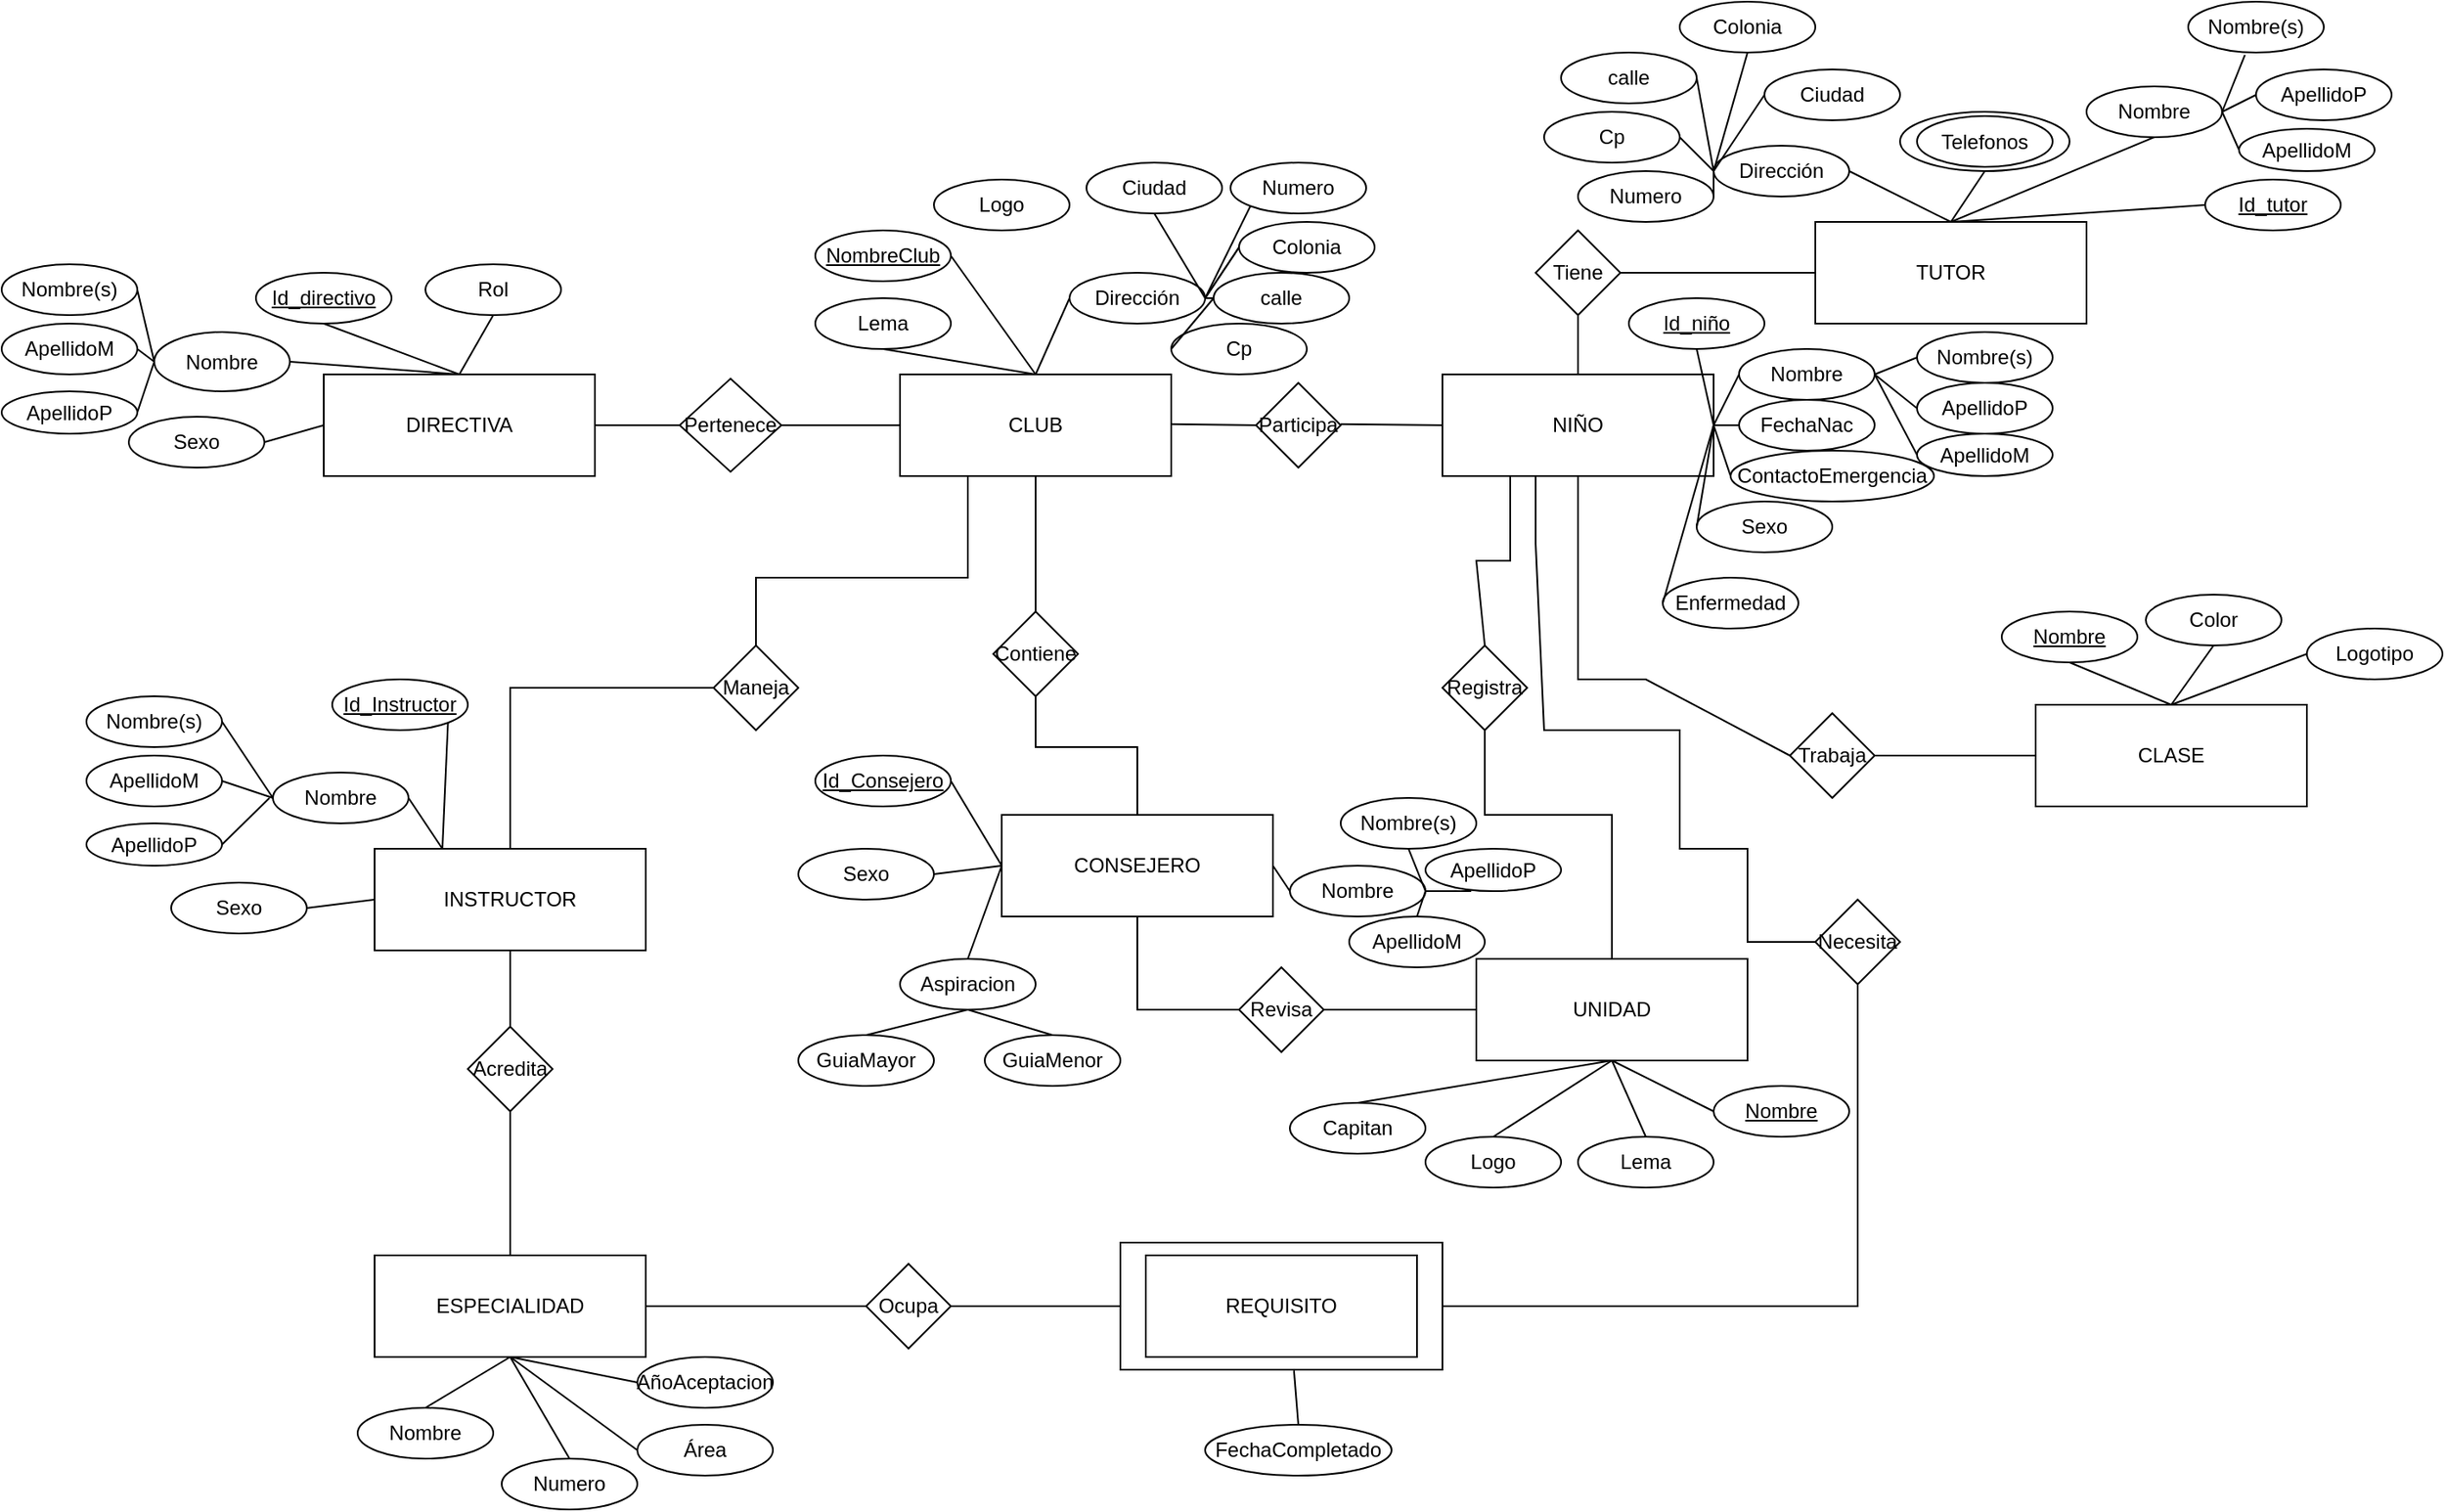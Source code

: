 <mxfile version="26.0.16">
  <diagram name="Página-1" id="KtQ3wsVLyB8v3Q-0Z42K">
    <mxGraphModel dx="2385" dy="1310" grid="1" gridSize="10" guides="1" tooltips="1" connect="1" arrows="1" fold="1" page="1" pageScale="1" pageWidth="850" pageHeight="1100" math="0" shadow="0">
      <root>
        <mxCell id="0" />
        <mxCell id="1" parent="0" />
        <mxCell id="7KmI6lFeTk_mjmzRVVvJ-1" value="" style="rounded=0;whiteSpace=wrap;html=1;" vertex="1" parent="1">
          <mxGeometry x="670" y="752.5" width="190" height="75" as="geometry" />
        </mxCell>
        <mxCell id="7KmI6lFeTk_mjmzRVVvJ-2" value="DIRECTIVA" style="rounded=0;whiteSpace=wrap;html=1;" vertex="1" parent="1">
          <mxGeometry x="200" y="240" width="160" height="60" as="geometry" />
        </mxCell>
        <mxCell id="7KmI6lFeTk_mjmzRVVvJ-3" value="INSTRUCTOR" style="rounded=0;whiteSpace=wrap;html=1;" vertex="1" parent="1">
          <mxGeometry x="230" y="520" width="160" height="60" as="geometry" />
        </mxCell>
        <mxCell id="7KmI6lFeTk_mjmzRVVvJ-4" value="CLUB" style="rounded=0;whiteSpace=wrap;html=1;" vertex="1" parent="1">
          <mxGeometry x="540" y="240" width="160" height="60" as="geometry" />
        </mxCell>
        <mxCell id="7KmI6lFeTk_mjmzRVVvJ-5" value="CONSEJERO" style="rounded=0;whiteSpace=wrap;html=1;" vertex="1" parent="1">
          <mxGeometry x="600" y="500" width="160" height="60" as="geometry" />
        </mxCell>
        <mxCell id="7KmI6lFeTk_mjmzRVVvJ-6" value="CLASE" style="rounded=0;whiteSpace=wrap;html=1;" vertex="1" parent="1">
          <mxGeometry x="1210" y="435" width="160" height="60" as="geometry" />
        </mxCell>
        <mxCell id="7KmI6lFeTk_mjmzRVVvJ-7" value="UNIDAD" style="rounded=0;whiteSpace=wrap;html=1;" vertex="1" parent="1">
          <mxGeometry x="880" y="585" width="160" height="60" as="geometry" />
        </mxCell>
        <mxCell id="7KmI6lFeTk_mjmzRVVvJ-8" value="TUTOR" style="rounded=0;whiteSpace=wrap;html=1;" vertex="1" parent="1">
          <mxGeometry x="1080" y="150" width="160" height="60" as="geometry" />
        </mxCell>
        <mxCell id="7KmI6lFeTk_mjmzRVVvJ-9" value="NIÑO" style="rounded=0;whiteSpace=wrap;html=1;" vertex="1" parent="1">
          <mxGeometry x="860" y="240" width="160" height="60" as="geometry" />
        </mxCell>
        <mxCell id="7KmI6lFeTk_mjmzRVVvJ-10" value="ESPECIALIDAD" style="rounded=0;whiteSpace=wrap;html=1;" vertex="1" parent="1">
          <mxGeometry x="230" y="760" width="160" height="60" as="geometry" />
        </mxCell>
        <mxCell id="7KmI6lFeTk_mjmzRVVvJ-11" value="REQUISITO" style="rounded=0;whiteSpace=wrap;html=1;" vertex="1" parent="1">
          <mxGeometry x="685" y="760" width="160" height="60" as="geometry" />
        </mxCell>
        <mxCell id="7KmI6lFeTk_mjmzRVVvJ-12" value="Trabaja" style="rhombus;whiteSpace=wrap;html=1;" vertex="1" parent="1">
          <mxGeometry x="1065" y="440" width="50" height="50" as="geometry" />
        </mxCell>
        <mxCell id="7KmI6lFeTk_mjmzRVVvJ-13" value="Tiene" style="rhombus;whiteSpace=wrap;html=1;" vertex="1" parent="1">
          <mxGeometry x="915" y="155" width="50" height="50" as="geometry" />
        </mxCell>
        <mxCell id="7KmI6lFeTk_mjmzRVVvJ-14" value="Pertenece" style="rhombus;whiteSpace=wrap;html=1;" vertex="1" parent="1">
          <mxGeometry x="410" y="242.5" width="60" height="55" as="geometry" />
        </mxCell>
        <mxCell id="7KmI6lFeTk_mjmzRVVvJ-15" value="Participa" style="rhombus;whiteSpace=wrap;html=1;" vertex="1" parent="1">
          <mxGeometry x="750" y="245" width="50" height="50" as="geometry" />
        </mxCell>
        <mxCell id="7KmI6lFeTk_mjmzRVVvJ-16" value="Maneja" style="rhombus;whiteSpace=wrap;html=1;" vertex="1" parent="1">
          <mxGeometry x="430" y="400" width="50" height="50" as="geometry" />
        </mxCell>
        <mxCell id="7KmI6lFeTk_mjmzRVVvJ-17" value="Contiene" style="rhombus;whiteSpace=wrap;html=1;" vertex="1" parent="1">
          <mxGeometry x="595" y="380" width="50" height="50" as="geometry" />
        </mxCell>
        <mxCell id="7KmI6lFeTk_mjmzRVVvJ-18" value="Necesita" style="rhombus;whiteSpace=wrap;html=1;" vertex="1" parent="1">
          <mxGeometry x="1080" y="550" width="50" height="50" as="geometry" />
        </mxCell>
        <mxCell id="7KmI6lFeTk_mjmzRVVvJ-19" value="Ocupa" style="rhombus;whiteSpace=wrap;html=1;" vertex="1" parent="1">
          <mxGeometry x="520" y="765" width="50" height="50" as="geometry" />
        </mxCell>
        <mxCell id="7KmI6lFeTk_mjmzRVVvJ-20" value="Acredita" style="rhombus;whiteSpace=wrap;html=1;" vertex="1" parent="1">
          <mxGeometry x="285" y="625" width="50" height="50" as="geometry" />
        </mxCell>
        <mxCell id="7KmI6lFeTk_mjmzRVVvJ-21" value="" style="endArrow=none;html=1;rounded=0;entryX=0;entryY=0.5;entryDx=0;entryDy=0;exitX=1;exitY=0.5;exitDx=0;exitDy=0;" edge="1" parent="1" source="7KmI6lFeTk_mjmzRVVvJ-2" target="7KmI6lFeTk_mjmzRVVvJ-14">
          <mxGeometry width="50" height="50" relative="1" as="geometry">
            <mxPoint x="680" y="440" as="sourcePoint" />
            <mxPoint x="730" y="390" as="targetPoint" />
          </mxGeometry>
        </mxCell>
        <mxCell id="7KmI6lFeTk_mjmzRVVvJ-22" value="" style="endArrow=none;html=1;rounded=0;entryX=0;entryY=0.5;entryDx=0;entryDy=0;exitX=1;exitY=0.5;exitDx=0;exitDy=0;" edge="1" parent="1" source="7KmI6lFeTk_mjmzRVVvJ-14" target="7KmI6lFeTk_mjmzRVVvJ-4">
          <mxGeometry width="50" height="50" relative="1" as="geometry">
            <mxPoint x="460" y="272.5" as="sourcePoint" />
            <mxPoint x="510" y="277.5" as="targetPoint" />
          </mxGeometry>
        </mxCell>
        <mxCell id="7KmI6lFeTk_mjmzRVVvJ-23" value="" style="endArrow=none;html=1;rounded=0;entryX=0;entryY=0.5;entryDx=0;entryDy=0;exitX=1;exitY=0.5;exitDx=0;exitDy=0;" edge="1" parent="1" target="7KmI6lFeTk_mjmzRVVvJ-15">
          <mxGeometry width="50" height="50" relative="1" as="geometry">
            <mxPoint x="700" y="269.41" as="sourcePoint" />
            <mxPoint x="770" y="269.41" as="targetPoint" />
          </mxGeometry>
        </mxCell>
        <mxCell id="7KmI6lFeTk_mjmzRVVvJ-24" value="" style="endArrow=none;html=1;rounded=0;exitX=1;exitY=0.5;exitDx=0;exitDy=0;entryX=0;entryY=0.5;entryDx=0;entryDy=0;" edge="1" parent="1" target="7KmI6lFeTk_mjmzRVVvJ-9">
          <mxGeometry width="50" height="50" relative="1" as="geometry">
            <mxPoint x="800" y="269.41" as="sourcePoint" />
            <mxPoint x="830" y="300" as="targetPoint" />
          </mxGeometry>
        </mxCell>
        <mxCell id="7KmI6lFeTk_mjmzRVVvJ-25" value="" style="endArrow=none;html=1;rounded=0;exitX=0.5;exitY=1;exitDx=0;exitDy=0;entryX=0;entryY=0.5;entryDx=0;entryDy=0;" edge="1" parent="1" source="7KmI6lFeTk_mjmzRVVvJ-9" target="7KmI6lFeTk_mjmzRVVvJ-12">
          <mxGeometry width="50" height="50" relative="1" as="geometry">
            <mxPoint x="1030" y="304.41" as="sourcePoint" />
            <mxPoint x="1020" y="370" as="targetPoint" />
            <Array as="points">
              <mxPoint x="940" y="340" />
              <mxPoint x="940" y="420" />
              <mxPoint x="980" y="420" />
            </Array>
          </mxGeometry>
        </mxCell>
        <mxCell id="7KmI6lFeTk_mjmzRVVvJ-26" value="" style="endArrow=none;html=1;rounded=0;entryX=0;entryY=0.5;entryDx=0;entryDy=0;exitX=1;exitY=0.5;exitDx=0;exitDy=0;" edge="1" parent="1" source="7KmI6lFeTk_mjmzRVVvJ-12" target="7KmI6lFeTk_mjmzRVVvJ-6">
          <mxGeometry width="50" height="50" relative="1" as="geometry">
            <mxPoint x="1110" y="340" as="sourcePoint" />
            <mxPoint x="1180" y="340" as="targetPoint" />
          </mxGeometry>
        </mxCell>
        <mxCell id="7KmI6lFeTk_mjmzRVVvJ-27" value="" style="endArrow=none;html=1;rounded=0;entryX=0;entryY=0.5;entryDx=0;entryDy=0;exitX=1;exitY=0.5;exitDx=0;exitDy=0;" edge="1" parent="1" source="7KmI6lFeTk_mjmzRVVvJ-13" target="7KmI6lFeTk_mjmzRVVvJ-8">
          <mxGeometry width="50" height="50" relative="1" as="geometry">
            <mxPoint x="1090" y="189.41" as="sourcePoint" />
            <mxPoint x="1160" y="189.41" as="targetPoint" />
            <Array as="points" />
          </mxGeometry>
        </mxCell>
        <mxCell id="7KmI6lFeTk_mjmzRVVvJ-28" value="Registra" style="rhombus;whiteSpace=wrap;html=1;" vertex="1" parent="1">
          <mxGeometry x="860" y="400" width="50" height="50" as="geometry" />
        </mxCell>
        <mxCell id="7KmI6lFeTk_mjmzRVVvJ-29" value="" style="endArrow=none;html=1;rounded=0;entryX=0.5;entryY=0;entryDx=0;entryDy=0;exitX=0.5;exitY=1;exitDx=0;exitDy=0;" edge="1" parent="1" source="7KmI6lFeTk_mjmzRVVvJ-28" target="7KmI6lFeTk_mjmzRVVvJ-7">
          <mxGeometry width="50" height="50" relative="1" as="geometry">
            <mxPoint x="950" y="510" as="sourcePoint" />
            <mxPoint x="1020" y="510" as="targetPoint" />
            <Array as="points">
              <mxPoint x="885" y="500" />
              <mxPoint x="960" y="500" />
            </Array>
          </mxGeometry>
        </mxCell>
        <mxCell id="7KmI6lFeTk_mjmzRVVvJ-30" value="Revisa" style="rhombus;whiteSpace=wrap;html=1;" vertex="1" parent="1">
          <mxGeometry x="740" y="590" width="50" height="50" as="geometry" />
        </mxCell>
        <mxCell id="7KmI6lFeTk_mjmzRVVvJ-31" value="" style="endArrow=none;html=1;rounded=0;entryX=0;entryY=0.5;entryDx=0;entryDy=0;exitX=1;exitY=0.5;exitDx=0;exitDy=0;" edge="1" parent="1" source="7KmI6lFeTk_mjmzRVVvJ-30" target="7KmI6lFeTk_mjmzRVVvJ-7">
          <mxGeometry width="50" height="50" relative="1" as="geometry">
            <mxPoint x="790" y="640" as="sourcePoint" />
            <mxPoint x="860" y="640" as="targetPoint" />
          </mxGeometry>
        </mxCell>
        <mxCell id="7KmI6lFeTk_mjmzRVVvJ-32" value="" style="endArrow=none;html=1;rounded=0;entryX=0;entryY=0.5;entryDx=0;entryDy=0;exitX=0.5;exitY=1;exitDx=0;exitDy=0;" edge="1" parent="1" source="7KmI6lFeTk_mjmzRVVvJ-5" target="7KmI6lFeTk_mjmzRVVvJ-30">
          <mxGeometry width="50" height="50" relative="1" as="geometry">
            <mxPoint x="630" y="625" as="sourcePoint" />
            <mxPoint x="700" y="625" as="targetPoint" />
            <Array as="points">
              <mxPoint x="680" y="615" />
              <mxPoint x="710" y="615" />
            </Array>
          </mxGeometry>
        </mxCell>
        <mxCell id="7KmI6lFeTk_mjmzRVVvJ-33" value="" style="endArrow=none;html=1;rounded=0;entryX=0.5;entryY=0;entryDx=0;entryDy=0;exitX=0.5;exitY=1;exitDx=0;exitDy=0;" edge="1" parent="1" source="7KmI6lFeTk_mjmzRVVvJ-4" target="7KmI6lFeTk_mjmzRVVvJ-17">
          <mxGeometry width="50" height="50" relative="1" as="geometry">
            <mxPoint x="580" y="340" as="sourcePoint" />
            <mxPoint x="650" y="340" as="targetPoint" />
          </mxGeometry>
        </mxCell>
        <mxCell id="7KmI6lFeTk_mjmzRVVvJ-34" value="" style="endArrow=none;html=1;rounded=0;entryX=0.5;entryY=0;entryDx=0;entryDy=0;exitX=0.5;exitY=1;exitDx=0;exitDy=0;" edge="1" parent="1" source="7KmI6lFeTk_mjmzRVVvJ-17" target="7KmI6lFeTk_mjmzRVVvJ-5">
          <mxGeometry width="50" height="50" relative="1" as="geometry">
            <mxPoint x="645" y="454.41" as="sourcePoint" />
            <mxPoint x="715" y="454.41" as="targetPoint" />
            <Array as="points">
              <mxPoint x="620" y="460" />
              <mxPoint x="680" y="460" />
            </Array>
          </mxGeometry>
        </mxCell>
        <mxCell id="7KmI6lFeTk_mjmzRVVvJ-35" value="" style="endArrow=none;html=1;rounded=0;exitX=0.5;exitY=0;exitDx=0;exitDy=0;entryX=0;entryY=0.5;entryDx=0;entryDy=0;" edge="1" parent="1" source="7KmI6lFeTk_mjmzRVVvJ-3" target="7KmI6lFeTk_mjmzRVVvJ-16">
          <mxGeometry width="50" height="50" relative="1" as="geometry">
            <mxPoint x="420" y="510" as="sourcePoint" />
            <mxPoint x="450" y="400" as="targetPoint" />
            <Array as="points">
              <mxPoint x="310" y="425" />
            </Array>
          </mxGeometry>
        </mxCell>
        <mxCell id="7KmI6lFeTk_mjmzRVVvJ-36" value="" style="endArrow=none;html=1;rounded=0;entryX=0.5;entryY=1;entryDx=0;entryDy=0;exitX=0.5;exitY=0;exitDx=0;exitDy=0;" edge="1" parent="1" source="7KmI6lFeTk_mjmzRVVvJ-20" target="7KmI6lFeTk_mjmzRVVvJ-3">
          <mxGeometry width="50" height="50" relative="1" as="geometry">
            <mxPoint x="310" y="620" as="sourcePoint" />
            <mxPoint x="350" y="570" as="targetPoint" />
          </mxGeometry>
        </mxCell>
        <mxCell id="7KmI6lFeTk_mjmzRVVvJ-37" value="" style="endArrow=none;html=1;rounded=0;entryX=0.5;entryY=0;entryDx=0;entryDy=0;exitX=0.5;exitY=1;exitDx=0;exitDy=0;" edge="1" parent="1" source="7KmI6lFeTk_mjmzRVVvJ-20" target="7KmI6lFeTk_mjmzRVVvJ-10">
          <mxGeometry width="50" height="50" relative="1" as="geometry">
            <mxPoint x="300" y="700" as="sourcePoint" />
            <mxPoint x="370" y="700" as="targetPoint" />
          </mxGeometry>
        </mxCell>
        <mxCell id="7KmI6lFeTk_mjmzRVVvJ-38" value="" style="endArrow=none;html=1;rounded=0;entryX=0;entryY=0.5;entryDx=0;entryDy=0;exitX=1;exitY=0.5;exitDx=0;exitDy=0;" edge="1" parent="1" source="7KmI6lFeTk_mjmzRVVvJ-10" target="7KmI6lFeTk_mjmzRVVvJ-19">
          <mxGeometry width="50" height="50" relative="1" as="geometry">
            <mxPoint x="435" y="740" as="sourcePoint" />
            <mxPoint x="505" y="740" as="targetPoint" />
          </mxGeometry>
        </mxCell>
        <mxCell id="7KmI6lFeTk_mjmzRVVvJ-39" value="" style="endArrow=none;html=1;rounded=0;entryX=0;entryY=0.5;entryDx=0;entryDy=0;" edge="1" parent="1" target="7KmI6lFeTk_mjmzRVVvJ-1">
          <mxGeometry width="50" height="50" relative="1" as="geometry">
            <mxPoint x="570" y="790" as="sourcePoint" />
            <mxPoint x="660" y="790" as="targetPoint" />
          </mxGeometry>
        </mxCell>
        <mxCell id="7KmI6lFeTk_mjmzRVVvJ-40" value="&lt;u&gt;Id_directivo&lt;/u&gt;" style="ellipse;whiteSpace=wrap;html=1;" vertex="1" parent="1">
          <mxGeometry x="160" y="180" width="80" height="30" as="geometry" />
        </mxCell>
        <mxCell id="7KmI6lFeTk_mjmzRVVvJ-41" value="Rol" style="ellipse;whiteSpace=wrap;html=1;" vertex="1" parent="1">
          <mxGeometry x="260" y="175" width="80" height="30" as="geometry" />
        </mxCell>
        <mxCell id="7KmI6lFeTk_mjmzRVVvJ-42" value="Nombre" style="ellipse;whiteSpace=wrap;html=1;" vertex="1" parent="1">
          <mxGeometry x="100" y="215" width="80" height="35" as="geometry" />
        </mxCell>
        <mxCell id="7KmI6lFeTk_mjmzRVVvJ-43" value="&lt;u&gt;NombreClub&lt;/u&gt;" style="ellipse;whiteSpace=wrap;html=1;" vertex="1" parent="1">
          <mxGeometry x="490" y="155" width="80" height="30" as="geometry" />
        </mxCell>
        <mxCell id="7KmI6lFeTk_mjmzRVVvJ-44" value="Ciudad" style="ellipse;whiteSpace=wrap;html=1;" vertex="1" parent="1">
          <mxGeometry x="650" y="115" width="80" height="30" as="geometry" />
        </mxCell>
        <mxCell id="7KmI6lFeTk_mjmzRVVvJ-45" value="Lema" style="ellipse;whiteSpace=wrap;html=1;" vertex="1" parent="1">
          <mxGeometry x="490" y="195" width="80" height="30" as="geometry" />
        </mxCell>
        <mxCell id="7KmI6lFeTk_mjmzRVVvJ-46" value="Logo" style="ellipse;whiteSpace=wrap;html=1;" vertex="1" parent="1">
          <mxGeometry x="560" y="125" width="80" height="30" as="geometry" />
        </mxCell>
        <mxCell id="7KmI6lFeTk_mjmzRVVvJ-47" value="Dirección" style="ellipse;whiteSpace=wrap;html=1;" vertex="1" parent="1">
          <mxGeometry x="640" y="180" width="80" height="30" as="geometry" />
        </mxCell>
        <mxCell id="7KmI6lFeTk_mjmzRVVvJ-48" value="ApellidoP" style="ellipse;whiteSpace=wrap;html=1;" vertex="1" parent="1">
          <mxGeometry x="10" y="250" width="80" height="25" as="geometry" />
        </mxCell>
        <mxCell id="7KmI6lFeTk_mjmzRVVvJ-49" value="ApellidoM" style="ellipse;whiteSpace=wrap;html=1;" vertex="1" parent="1">
          <mxGeometry x="10" y="210" width="80" height="30" as="geometry" />
        </mxCell>
        <mxCell id="7KmI6lFeTk_mjmzRVVvJ-50" value="Nombre(s)" style="ellipse;whiteSpace=wrap;html=1;" vertex="1" parent="1">
          <mxGeometry x="10" y="175" width="80" height="30" as="geometry" />
        </mxCell>
        <mxCell id="7KmI6lFeTk_mjmzRVVvJ-51" value="Colonia" style="ellipse;whiteSpace=wrap;html=1;" vertex="1" parent="1">
          <mxGeometry x="740" y="150" width="80" height="30" as="geometry" />
        </mxCell>
        <mxCell id="7KmI6lFeTk_mjmzRVVvJ-52" value="calle" style="ellipse;whiteSpace=wrap;html=1;" vertex="1" parent="1">
          <mxGeometry x="725" y="180" width="80" height="30" as="geometry" />
        </mxCell>
        <mxCell id="7KmI6lFeTk_mjmzRVVvJ-53" value="Cp" style="ellipse;whiteSpace=wrap;html=1;" vertex="1" parent="1">
          <mxGeometry x="700" y="210" width="80" height="30" as="geometry" />
        </mxCell>
        <mxCell id="7KmI6lFeTk_mjmzRVVvJ-54" value="Numero" style="ellipse;whiteSpace=wrap;html=1;" vertex="1" parent="1">
          <mxGeometry x="735" y="115" width="80" height="30" as="geometry" />
        </mxCell>
        <mxCell id="7KmI6lFeTk_mjmzRVVvJ-55" value="" style="endArrow=none;html=1;rounded=0;entryX=0.5;entryY=1;entryDx=0;entryDy=0;exitX=0.5;exitY=0;exitDx=0;exitDy=0;" edge="1" parent="1" source="7KmI6lFeTk_mjmzRVVvJ-9" target="7KmI6lFeTk_mjmzRVVvJ-13">
          <mxGeometry width="50" height="50" relative="1" as="geometry">
            <mxPoint x="975" y="190" as="sourcePoint" />
            <mxPoint x="1220" y="190" as="targetPoint" />
            <Array as="points" />
          </mxGeometry>
        </mxCell>
        <mxCell id="7KmI6lFeTk_mjmzRVVvJ-56" value="Ciudad" style="ellipse;whiteSpace=wrap;html=1;" vertex="1" parent="1">
          <mxGeometry x="1050" y="60" width="80" height="30" as="geometry" />
        </mxCell>
        <mxCell id="7KmI6lFeTk_mjmzRVVvJ-57" value="Dirección" style="ellipse;whiteSpace=wrap;html=1;" vertex="1" parent="1">
          <mxGeometry x="1020" y="105" width="80" height="30" as="geometry" />
        </mxCell>
        <mxCell id="7KmI6lFeTk_mjmzRVVvJ-58" value="Colonia" style="ellipse;whiteSpace=wrap;html=1;" vertex="1" parent="1">
          <mxGeometry x="1000" y="20" width="80" height="30" as="geometry" />
        </mxCell>
        <mxCell id="7KmI6lFeTk_mjmzRVVvJ-59" value="calle" style="ellipse;whiteSpace=wrap;html=1;" vertex="1" parent="1">
          <mxGeometry x="930" y="50" width="80" height="30" as="geometry" />
        </mxCell>
        <mxCell id="7KmI6lFeTk_mjmzRVVvJ-60" value="Cp" style="ellipse;whiteSpace=wrap;html=1;" vertex="1" parent="1">
          <mxGeometry x="920" y="85" width="80" height="30" as="geometry" />
        </mxCell>
        <mxCell id="7KmI6lFeTk_mjmzRVVvJ-61" value="Numero" style="ellipse;whiteSpace=wrap;html=1;" vertex="1" parent="1">
          <mxGeometry x="940" y="120" width="80" height="30" as="geometry" />
        </mxCell>
        <mxCell id="7KmI6lFeTk_mjmzRVVvJ-62" value="" style="ellipse;whiteSpace=wrap;html=1;" vertex="1" parent="1">
          <mxGeometry x="1130" y="85" width="100" height="35" as="geometry" />
        </mxCell>
        <mxCell id="7KmI6lFeTk_mjmzRVVvJ-63" value="Telefonos" style="ellipse;whiteSpace=wrap;html=1;" vertex="1" parent="1">
          <mxGeometry x="1140" y="87.5" width="80" height="30" as="geometry" />
        </mxCell>
        <mxCell id="7KmI6lFeTk_mjmzRVVvJ-64" value="Nombre" style="ellipse;whiteSpace=wrap;html=1;" vertex="1" parent="1">
          <mxGeometry x="1240" y="70" width="80" height="30" as="geometry" />
        </mxCell>
        <mxCell id="7KmI6lFeTk_mjmzRVVvJ-65" value="ApellidoM" style="ellipse;whiteSpace=wrap;html=1;" vertex="1" parent="1">
          <mxGeometry x="1330" y="95" width="80" height="25" as="geometry" />
        </mxCell>
        <mxCell id="7KmI6lFeTk_mjmzRVVvJ-66" value="ApellidoP" style="ellipse;whiteSpace=wrap;html=1;" vertex="1" parent="1">
          <mxGeometry x="1340" y="60" width="80" height="30" as="geometry" />
        </mxCell>
        <mxCell id="7KmI6lFeTk_mjmzRVVvJ-67" value="Nombre(s)" style="ellipse;whiteSpace=wrap;html=1;" vertex="1" parent="1">
          <mxGeometry x="1300" y="20" width="80" height="30" as="geometry" />
        </mxCell>
        <mxCell id="7KmI6lFeTk_mjmzRVVvJ-68" value="&lt;u&gt;Id_tutor&lt;/u&gt;" style="ellipse;whiteSpace=wrap;html=1;" vertex="1" parent="1">
          <mxGeometry x="1310" y="125" width="80" height="30" as="geometry" />
        </mxCell>
        <mxCell id="7KmI6lFeTk_mjmzRVVvJ-69" value="" style="endArrow=none;html=1;rounded=0;exitX=0.5;exitY=1;exitDx=0;exitDy=0;entryX=0;entryY=0.5;entryDx=0;entryDy=0;" edge="1" parent="1" target="7KmI6lFeTk_mjmzRVVvJ-18">
          <mxGeometry width="50" height="50" relative="1" as="geometry">
            <mxPoint x="915" y="300" as="sourcePoint" />
            <mxPoint x="1040" y="465" as="targetPoint" />
            <Array as="points">
              <mxPoint x="915" y="340" />
              <mxPoint x="920" y="450" />
              <mxPoint x="1000" y="450" />
              <mxPoint x="1000" y="520" />
              <mxPoint x="1040" y="520" />
              <mxPoint x="1040" y="575" />
            </Array>
          </mxGeometry>
        </mxCell>
        <mxCell id="7KmI6lFeTk_mjmzRVVvJ-70" value="" style="endArrow=none;html=1;rounded=0;exitX=1;exitY=0.5;exitDx=0;exitDy=0;entryX=0.5;entryY=1;entryDx=0;entryDy=0;" edge="1" parent="1" source="7KmI6lFeTk_mjmzRVVvJ-1" target="7KmI6lFeTk_mjmzRVVvJ-18">
          <mxGeometry width="50" height="50" relative="1" as="geometry">
            <mxPoint x="940" y="730" as="sourcePoint" />
            <mxPoint x="1065" y="895" as="targetPoint" />
            <Array as="points">
              <mxPoint x="1105" y="790" />
              <mxPoint x="1105" y="710" />
            </Array>
          </mxGeometry>
        </mxCell>
        <mxCell id="7KmI6lFeTk_mjmzRVVvJ-71" value="Nombre" style="ellipse;whiteSpace=wrap;html=1;" vertex="1" parent="1">
          <mxGeometry x="1035" y="225" width="80" height="30" as="geometry" />
        </mxCell>
        <mxCell id="7KmI6lFeTk_mjmzRVVvJ-72" value="ApellidoM" style="ellipse;whiteSpace=wrap;html=1;" vertex="1" parent="1">
          <mxGeometry x="1140" y="275" width="80" height="25" as="geometry" />
        </mxCell>
        <mxCell id="7KmI6lFeTk_mjmzRVVvJ-73" value="ApellidoP" style="ellipse;whiteSpace=wrap;html=1;" vertex="1" parent="1">
          <mxGeometry x="1140" y="245" width="80" height="30" as="geometry" />
        </mxCell>
        <mxCell id="7KmI6lFeTk_mjmzRVVvJ-74" value="Nombre(s)" style="ellipse;whiteSpace=wrap;html=1;" vertex="1" parent="1">
          <mxGeometry x="1140" y="215" width="80" height="30" as="geometry" />
        </mxCell>
        <mxCell id="7KmI6lFeTk_mjmzRVVvJ-75" value="Enfermedad" style="ellipse;whiteSpace=wrap;html=1;" vertex="1" parent="1">
          <mxGeometry x="990" y="360" width="80" height="30" as="geometry" />
        </mxCell>
        <mxCell id="7KmI6lFeTk_mjmzRVVvJ-76" value="&lt;u&gt;Id_niño&lt;/u&gt;" style="ellipse;whiteSpace=wrap;html=1;" vertex="1" parent="1">
          <mxGeometry x="970" y="195" width="80" height="30" as="geometry" />
        </mxCell>
        <mxCell id="7KmI6lFeTk_mjmzRVVvJ-77" value="FechaNac" style="ellipse;whiteSpace=wrap;html=1;" vertex="1" parent="1">
          <mxGeometry x="1035" y="255" width="80" height="30" as="geometry" />
        </mxCell>
        <mxCell id="7KmI6lFeTk_mjmzRVVvJ-78" value="ContactoEmergencia" style="ellipse;whiteSpace=wrap;html=1;" vertex="1" parent="1">
          <mxGeometry x="1030" y="285" width="120" height="30" as="geometry" />
        </mxCell>
        <mxCell id="7KmI6lFeTk_mjmzRVVvJ-79" value="Sexo" style="ellipse;whiteSpace=wrap;html=1;" vertex="1" parent="1">
          <mxGeometry x="1010" y="315" width="80" height="30" as="geometry" />
        </mxCell>
        <mxCell id="7KmI6lFeTk_mjmzRVVvJ-80" value="" style="endArrow=none;html=1;rounded=0;entryX=0.5;entryY=0;entryDx=0;entryDy=0;exitX=0.25;exitY=1;exitDx=0;exitDy=0;" edge="1" parent="1" source="7KmI6lFeTk_mjmzRVVvJ-9" target="7KmI6lFeTk_mjmzRVVvJ-28">
          <mxGeometry width="50" height="50" relative="1" as="geometry">
            <mxPoint x="895" y="470" as="sourcePoint" />
            <mxPoint x="970" y="595" as="targetPoint" />
            <Array as="points">
              <mxPoint x="900" y="350" />
              <mxPoint x="880" y="350" />
            </Array>
          </mxGeometry>
        </mxCell>
        <mxCell id="7KmI6lFeTk_mjmzRVVvJ-81" value="&lt;u&gt;Nombre&lt;/u&gt;" style="ellipse;whiteSpace=wrap;html=1;" vertex="1" parent="1">
          <mxGeometry x="1190" y="380" width="80" height="30" as="geometry" />
        </mxCell>
        <mxCell id="7KmI6lFeTk_mjmzRVVvJ-82" value="Color" style="ellipse;whiteSpace=wrap;html=1;" vertex="1" parent="1">
          <mxGeometry x="1275" y="370" width="80" height="30" as="geometry" />
        </mxCell>
        <mxCell id="7KmI6lFeTk_mjmzRVVvJ-83" value="Logotipo" style="ellipse;whiteSpace=wrap;html=1;" vertex="1" parent="1">
          <mxGeometry x="1370" y="390" width="80" height="30" as="geometry" />
        </mxCell>
        <mxCell id="7KmI6lFeTk_mjmzRVVvJ-84" value="&lt;u&gt;Nombre&lt;/u&gt;" style="ellipse;whiteSpace=wrap;html=1;" vertex="1" parent="1">
          <mxGeometry x="1020" y="660" width="80" height="30" as="geometry" />
        </mxCell>
        <mxCell id="7KmI6lFeTk_mjmzRVVvJ-85" value="Lema" style="ellipse;whiteSpace=wrap;html=1;" vertex="1" parent="1">
          <mxGeometry x="940" y="690" width="80" height="30" as="geometry" />
        </mxCell>
        <mxCell id="7KmI6lFeTk_mjmzRVVvJ-86" value="Logo" style="ellipse;whiteSpace=wrap;html=1;" vertex="1" parent="1">
          <mxGeometry x="850" y="690" width="80" height="30" as="geometry" />
        </mxCell>
        <mxCell id="7KmI6lFeTk_mjmzRVVvJ-87" value="FechaCompletado" style="ellipse;whiteSpace=wrap;html=1;" vertex="1" parent="1">
          <mxGeometry x="720" y="860" width="110" height="30" as="geometry" />
        </mxCell>
        <mxCell id="7KmI6lFeTk_mjmzRVVvJ-88" value="Sexo" style="ellipse;whiteSpace=wrap;html=1;" vertex="1" parent="1">
          <mxGeometry x="480" y="520" width="80" height="30" as="geometry" />
        </mxCell>
        <mxCell id="7KmI6lFeTk_mjmzRVVvJ-89" value="Aspiracion" style="ellipse;whiteSpace=wrap;html=1;" vertex="1" parent="1">
          <mxGeometry x="540" y="585" width="80" height="30" as="geometry" />
        </mxCell>
        <mxCell id="7KmI6lFeTk_mjmzRVVvJ-90" value="GuiaMayor" style="ellipse;whiteSpace=wrap;html=1;" vertex="1" parent="1">
          <mxGeometry x="480" y="630" width="80" height="30" as="geometry" />
        </mxCell>
        <mxCell id="7KmI6lFeTk_mjmzRVVvJ-91" value="GuiaMenor" style="ellipse;whiteSpace=wrap;html=1;" vertex="1" parent="1">
          <mxGeometry x="590" y="630" width="80" height="30" as="geometry" />
        </mxCell>
        <mxCell id="7KmI6lFeTk_mjmzRVVvJ-92" value="AñoAceptacion" style="ellipse;whiteSpace=wrap;html=1;" vertex="1" parent="1">
          <mxGeometry x="385" y="820" width="80" height="30" as="geometry" />
        </mxCell>
        <mxCell id="7KmI6lFeTk_mjmzRVVvJ-93" value="Numero" style="ellipse;whiteSpace=wrap;html=1;" vertex="1" parent="1">
          <mxGeometry x="305" y="880" width="80" height="30" as="geometry" />
        </mxCell>
        <mxCell id="7KmI6lFeTk_mjmzRVVvJ-94" value="Área" style="ellipse;whiteSpace=wrap;html=1;" vertex="1" parent="1">
          <mxGeometry x="385" y="860" width="80" height="30" as="geometry" />
        </mxCell>
        <mxCell id="7KmI6lFeTk_mjmzRVVvJ-95" value="Nombre" style="ellipse;whiteSpace=wrap;html=1;" vertex="1" parent="1">
          <mxGeometry x="220" y="850" width="80" height="30" as="geometry" />
        </mxCell>
        <mxCell id="7KmI6lFeTk_mjmzRVVvJ-96" value="Nombre" style="ellipse;whiteSpace=wrap;html=1;" vertex="1" parent="1">
          <mxGeometry x="170" y="475" width="80" height="30" as="geometry" />
        </mxCell>
        <mxCell id="7KmI6lFeTk_mjmzRVVvJ-97" value="ApellidoP" style="ellipse;whiteSpace=wrap;html=1;" vertex="1" parent="1">
          <mxGeometry x="60" y="505" width="80" height="25" as="geometry" />
        </mxCell>
        <mxCell id="7KmI6lFeTk_mjmzRVVvJ-98" value="ApellidoM" style="ellipse;whiteSpace=wrap;html=1;" vertex="1" parent="1">
          <mxGeometry x="60" y="465" width="80" height="30" as="geometry" />
        </mxCell>
        <mxCell id="7KmI6lFeTk_mjmzRVVvJ-99" value="Nombre(s)" style="ellipse;whiteSpace=wrap;html=1;" vertex="1" parent="1">
          <mxGeometry x="60" y="430" width="80" height="30" as="geometry" />
        </mxCell>
        <mxCell id="7KmI6lFeTk_mjmzRVVvJ-100" value="&lt;u&gt;Id_Instructor&lt;/u&gt;" style="ellipse;whiteSpace=wrap;html=1;" vertex="1" parent="1">
          <mxGeometry x="205" y="420" width="80" height="30" as="geometry" />
        </mxCell>
        <mxCell id="7KmI6lFeTk_mjmzRVVvJ-101" value="" style="endArrow=none;html=1;rounded=0;exitX=1;exitY=0.5;exitDx=0;exitDy=0;entryX=0;entryY=0.5;entryDx=0;entryDy=0;" edge="1" parent="1" source="7KmI6lFeTk_mjmzRVVvJ-50" target="7KmI6lFeTk_mjmzRVVvJ-42">
          <mxGeometry width="50" height="50" relative="1" as="geometry">
            <mxPoint x="140" y="335" as="sourcePoint" />
            <mxPoint x="190" y="285" as="targetPoint" />
          </mxGeometry>
        </mxCell>
        <mxCell id="7KmI6lFeTk_mjmzRVVvJ-102" value="" style="endArrow=none;html=1;rounded=0;exitX=1;exitY=0.5;exitDx=0;exitDy=0;entryX=0;entryY=0.5;entryDx=0;entryDy=0;" edge="1" parent="1" source="7KmI6lFeTk_mjmzRVVvJ-49" target="7KmI6lFeTk_mjmzRVVvJ-42">
          <mxGeometry width="50" height="50" relative="1" as="geometry">
            <mxPoint x="100" y="200" as="sourcePoint" />
            <mxPoint x="140" y="235" as="targetPoint" />
          </mxGeometry>
        </mxCell>
        <mxCell id="7KmI6lFeTk_mjmzRVVvJ-103" value="" style="endArrow=none;html=1;rounded=0;exitX=1;exitY=0.5;exitDx=0;exitDy=0;entryX=0;entryY=0.5;entryDx=0;entryDy=0;" edge="1" parent="1" source="7KmI6lFeTk_mjmzRVVvJ-48" target="7KmI6lFeTk_mjmzRVVvJ-42">
          <mxGeometry width="50" height="50" relative="1" as="geometry">
            <mxPoint x="110" y="210" as="sourcePoint" />
            <mxPoint x="120" y="250" as="targetPoint" />
          </mxGeometry>
        </mxCell>
        <mxCell id="7KmI6lFeTk_mjmzRVVvJ-104" value="" style="endArrow=none;html=1;rounded=0;exitX=0.5;exitY=1;exitDx=0;exitDy=0;entryX=0.5;entryY=0;entryDx=0;entryDy=0;" edge="1" parent="1" source="7KmI6lFeTk_mjmzRVVvJ-40" target="7KmI6lFeTk_mjmzRVVvJ-2">
          <mxGeometry width="50" height="50" relative="1" as="geometry">
            <mxPoint x="120" y="220" as="sourcePoint" />
            <mxPoint x="160" y="255" as="targetPoint" />
          </mxGeometry>
        </mxCell>
        <mxCell id="7KmI6lFeTk_mjmzRVVvJ-105" value="" style="endArrow=none;html=1;rounded=0;exitX=1;exitY=0.5;exitDx=0;exitDy=0;entryX=0.5;entryY=0;entryDx=0;entryDy=0;" edge="1" parent="1" source="7KmI6lFeTk_mjmzRVVvJ-42" target="7KmI6lFeTk_mjmzRVVvJ-2">
          <mxGeometry width="50" height="50" relative="1" as="geometry">
            <mxPoint x="130" y="230" as="sourcePoint" />
            <mxPoint x="170" y="265" as="targetPoint" />
          </mxGeometry>
        </mxCell>
        <mxCell id="7KmI6lFeTk_mjmzRVVvJ-106" value="" style="endArrow=none;html=1;rounded=0;exitX=0.5;exitY=1;exitDx=0;exitDy=0;entryX=0.5;entryY=0;entryDx=0;entryDy=0;" edge="1" parent="1" source="7KmI6lFeTk_mjmzRVVvJ-41" target="7KmI6lFeTk_mjmzRVVvJ-2">
          <mxGeometry width="50" height="50" relative="1" as="geometry">
            <mxPoint x="140" y="240" as="sourcePoint" />
            <mxPoint x="280" y="240" as="targetPoint" />
          </mxGeometry>
        </mxCell>
        <mxCell id="7KmI6lFeTk_mjmzRVVvJ-107" value="" style="endArrow=none;html=1;rounded=0;exitX=0.5;exitY=1;exitDx=0;exitDy=0;entryX=0.5;entryY=0;entryDx=0;entryDy=0;" edge="1" parent="1" source="7KmI6lFeTk_mjmzRVVvJ-45" target="7KmI6lFeTk_mjmzRVVvJ-4">
          <mxGeometry width="50" height="50" relative="1" as="geometry">
            <mxPoint x="505" y="240" as="sourcePoint" />
            <mxPoint x="545" y="275" as="targetPoint" />
          </mxGeometry>
        </mxCell>
        <mxCell id="7KmI6lFeTk_mjmzRVVvJ-108" value="" style="endArrow=none;html=1;rounded=0;exitX=0.5;exitY=0;exitDx=0;exitDy=0;entryX=1;entryY=0.5;entryDx=0;entryDy=0;" edge="1" parent="1" source="7KmI6lFeTk_mjmzRVVvJ-4" target="7KmI6lFeTk_mjmzRVVvJ-43">
          <mxGeometry width="50" height="50" relative="1" as="geometry">
            <mxPoint x="160" y="260" as="sourcePoint" />
            <mxPoint x="200" y="295" as="targetPoint" />
          </mxGeometry>
        </mxCell>
        <mxCell id="7KmI6lFeTk_mjmzRVVvJ-109" value="" style="endArrow=none;html=1;rounded=0;exitX=0;exitY=0.5;exitDx=0;exitDy=0;entryX=0.5;entryY=0;entryDx=0;entryDy=0;" edge="1" parent="1" source="7KmI6lFeTk_mjmzRVVvJ-47" target="7KmI6lFeTk_mjmzRVVvJ-4">
          <mxGeometry width="50" height="50" relative="1" as="geometry">
            <mxPoint x="170" y="270" as="sourcePoint" />
            <mxPoint x="210" y="305" as="targetPoint" />
          </mxGeometry>
        </mxCell>
        <mxCell id="7KmI6lFeTk_mjmzRVVvJ-110" value="" style="endArrow=none;html=1;rounded=0;exitX=0.5;exitY=1;exitDx=0;exitDy=0;entryX=1;entryY=0.5;entryDx=0;entryDy=0;" edge="1" parent="1" source="7KmI6lFeTk_mjmzRVVvJ-44" target="7KmI6lFeTk_mjmzRVVvJ-47">
          <mxGeometry width="50" height="50" relative="1" as="geometry">
            <mxPoint x="180" y="280" as="sourcePoint" />
            <mxPoint x="220" y="315" as="targetPoint" />
          </mxGeometry>
        </mxCell>
        <mxCell id="7KmI6lFeTk_mjmzRVVvJ-111" value="" style="endArrow=none;html=1;rounded=0;exitX=0;exitY=1;exitDx=0;exitDy=0;entryX=1;entryY=0.5;entryDx=0;entryDy=0;" edge="1" parent="1" source="7KmI6lFeTk_mjmzRVVvJ-54" target="7KmI6lFeTk_mjmzRVVvJ-47">
          <mxGeometry width="50" height="50" relative="1" as="geometry">
            <mxPoint x="190" y="290" as="sourcePoint" />
            <mxPoint x="230" y="325" as="targetPoint" />
          </mxGeometry>
        </mxCell>
        <mxCell id="7KmI6lFeTk_mjmzRVVvJ-112" value="" style="endArrow=none;html=1;rounded=0;entryX=1;entryY=0.5;entryDx=0;entryDy=0;exitX=0;exitY=0.5;exitDx=0;exitDy=0;" edge="1" parent="1" source="7KmI6lFeTk_mjmzRVVvJ-51" target="7KmI6lFeTk_mjmzRVVvJ-47">
          <mxGeometry width="50" height="50" relative="1" as="geometry">
            <mxPoint x="730" y="170" as="sourcePoint" />
            <mxPoint x="240" y="335" as="targetPoint" />
          </mxGeometry>
        </mxCell>
        <mxCell id="7KmI6lFeTk_mjmzRVVvJ-113" value="" style="endArrow=none;html=1;rounded=0;exitX=0;exitY=0.5;exitDx=0;exitDy=0;entryX=1;entryY=0.5;entryDx=0;entryDy=0;" edge="1" parent="1" source="7KmI6lFeTk_mjmzRVVvJ-51" target="7KmI6lFeTk_mjmzRVVvJ-47">
          <mxGeometry width="50" height="50" relative="1" as="geometry">
            <mxPoint x="210" y="310" as="sourcePoint" />
            <mxPoint x="250" y="345" as="targetPoint" />
          </mxGeometry>
        </mxCell>
        <mxCell id="7KmI6lFeTk_mjmzRVVvJ-114" value="" style="endArrow=none;html=1;rounded=0;exitX=0;exitY=0.5;exitDx=0;exitDy=0;" edge="1" parent="1" source="7KmI6lFeTk_mjmzRVVvJ-52">
          <mxGeometry width="50" height="50" relative="1" as="geometry">
            <mxPoint x="220" y="320" as="sourcePoint" />
            <mxPoint x="720" y="195" as="targetPoint" />
          </mxGeometry>
        </mxCell>
        <mxCell id="7KmI6lFeTk_mjmzRVVvJ-115" value="" style="endArrow=none;html=1;rounded=0;exitX=0;exitY=0.5;exitDx=0;exitDy=0;entryX=0;entryY=0.5;entryDx=0;entryDy=0;" edge="1" parent="1" source="7KmI6lFeTk_mjmzRVVvJ-53" target="7KmI6lFeTk_mjmzRVVvJ-52">
          <mxGeometry width="50" height="50" relative="1" as="geometry">
            <mxPoint x="230" y="330" as="sourcePoint" />
            <mxPoint x="270" y="365" as="targetPoint" />
          </mxGeometry>
        </mxCell>
        <mxCell id="7KmI6lFeTk_mjmzRVVvJ-116" value="" style="endArrow=none;html=1;rounded=0;exitX=1;exitY=0.5;exitDx=0;exitDy=0;entryX=0;entryY=0.5;entryDx=0;entryDy=0;" edge="1" parent="1" source="7KmI6lFeTk_mjmzRVVvJ-59" target="7KmI6lFeTk_mjmzRVVvJ-57">
          <mxGeometry width="50" height="50" relative="1" as="geometry">
            <mxPoint x="1025" y="70" as="sourcePoint" />
            <mxPoint x="1055" y="120" as="targetPoint" />
          </mxGeometry>
        </mxCell>
        <mxCell id="7KmI6lFeTk_mjmzRVVvJ-117" value="" style="endArrow=none;html=1;rounded=0;exitX=1;exitY=0.5;exitDx=0;exitDy=0;" edge="1" parent="1" source="7KmI6lFeTk_mjmzRVVvJ-60">
          <mxGeometry width="50" height="50" relative="1" as="geometry">
            <mxPoint x="1020" y="75" as="sourcePoint" />
            <mxPoint x="1020" y="120" as="targetPoint" />
          </mxGeometry>
        </mxCell>
        <mxCell id="7KmI6lFeTk_mjmzRVVvJ-118" value="" style="endArrow=none;html=1;rounded=0;exitX=0;exitY=0.5;exitDx=0;exitDy=0;entryX=1;entryY=0.5;entryDx=0;entryDy=0;" edge="1" parent="1" source="7KmI6lFeTk_mjmzRVVvJ-57" target="7KmI6lFeTk_mjmzRVVvJ-61">
          <mxGeometry width="50" height="50" relative="1" as="geometry">
            <mxPoint x="1030" y="85" as="sourcePoint" />
            <mxPoint x="1040" y="140" as="targetPoint" />
          </mxGeometry>
        </mxCell>
        <mxCell id="7KmI6lFeTk_mjmzRVVvJ-119" value="" style="endArrow=none;html=1;rounded=0;exitX=0.5;exitY=1;exitDx=0;exitDy=0;entryX=0;entryY=0.5;entryDx=0;entryDy=0;" edge="1" parent="1" source="7KmI6lFeTk_mjmzRVVvJ-58" target="7KmI6lFeTk_mjmzRVVvJ-57">
          <mxGeometry width="50" height="50" relative="1" as="geometry">
            <mxPoint x="1040" y="95" as="sourcePoint" />
            <mxPoint x="1050" y="150" as="targetPoint" />
          </mxGeometry>
        </mxCell>
        <mxCell id="7KmI6lFeTk_mjmzRVVvJ-120" value="" style="endArrow=none;html=1;rounded=0;exitX=0;exitY=0.5;exitDx=0;exitDy=0;" edge="1" parent="1" source="7KmI6lFeTk_mjmzRVVvJ-56">
          <mxGeometry width="50" height="50" relative="1" as="geometry">
            <mxPoint x="1050" y="60" as="sourcePoint" />
            <mxPoint x="1020" y="120" as="targetPoint" />
          </mxGeometry>
        </mxCell>
        <mxCell id="7KmI6lFeTk_mjmzRVVvJ-121" value="" style="endArrow=none;html=1;rounded=0;exitX=0.5;exitY=1;exitDx=0;exitDy=0;entryX=0.5;entryY=0;entryDx=0;entryDy=0;" edge="1" parent="1" source="7KmI6lFeTk_mjmzRVVvJ-62" target="7KmI6lFeTk_mjmzRVVvJ-8">
          <mxGeometry width="50" height="50" relative="1" as="geometry">
            <mxPoint x="1060" y="70" as="sourcePoint" />
            <mxPoint x="1040" y="140" as="targetPoint" />
          </mxGeometry>
        </mxCell>
        <mxCell id="7KmI6lFeTk_mjmzRVVvJ-122" value="" style="endArrow=none;html=1;rounded=0;exitX=1;exitY=0.5;exitDx=0;exitDy=0;entryX=0.5;entryY=0;entryDx=0;entryDy=0;" edge="1" parent="1" source="7KmI6lFeTk_mjmzRVVvJ-57" target="7KmI6lFeTk_mjmzRVVvJ-8">
          <mxGeometry width="50" height="50" relative="1" as="geometry">
            <mxPoint x="1070" y="80" as="sourcePoint" />
            <mxPoint x="1050" y="150" as="targetPoint" />
          </mxGeometry>
        </mxCell>
        <mxCell id="7KmI6lFeTk_mjmzRVVvJ-123" value="" style="endArrow=none;html=1;rounded=0;exitX=0.5;exitY=1;exitDx=0;exitDy=0;entryX=0.5;entryY=0;entryDx=0;entryDy=0;" edge="1" parent="1" source="7KmI6lFeTk_mjmzRVVvJ-64" target="7KmI6lFeTk_mjmzRVVvJ-8">
          <mxGeometry width="50" height="50" relative="1" as="geometry">
            <mxPoint x="1080" y="90" as="sourcePoint" />
            <mxPoint x="1060" y="160" as="targetPoint" />
          </mxGeometry>
        </mxCell>
        <mxCell id="7KmI6lFeTk_mjmzRVVvJ-124" value="" style="endArrow=none;html=1;rounded=0;exitX=0;exitY=0.5;exitDx=0;exitDy=0;entryX=0.5;entryY=0;entryDx=0;entryDy=0;" edge="1" parent="1" source="7KmI6lFeTk_mjmzRVVvJ-68" target="7KmI6lFeTk_mjmzRVVvJ-8">
          <mxGeometry width="50" height="50" relative="1" as="geometry">
            <mxPoint x="1100" y="110" as="sourcePoint" />
            <mxPoint x="1080" y="180" as="targetPoint" />
          </mxGeometry>
        </mxCell>
        <mxCell id="7KmI6lFeTk_mjmzRVVvJ-125" value="" style="endArrow=none;html=1;rounded=0;exitX=0.418;exitY=1.048;exitDx=0;exitDy=0;entryX=1;entryY=0.5;entryDx=0;entryDy=0;exitPerimeter=0;" edge="1" parent="1" source="7KmI6lFeTk_mjmzRVVvJ-67" target="7KmI6lFeTk_mjmzRVVvJ-64">
          <mxGeometry width="50" height="50" relative="1" as="geometry">
            <mxPoint x="1110" y="120" as="sourcePoint" />
            <mxPoint x="1090" y="190" as="targetPoint" />
          </mxGeometry>
        </mxCell>
        <mxCell id="7KmI6lFeTk_mjmzRVVvJ-126" value="" style="endArrow=none;html=1;rounded=0;exitX=0;exitY=0.5;exitDx=0;exitDy=0;entryX=1;entryY=0.5;entryDx=0;entryDy=0;" edge="1" parent="1" source="7KmI6lFeTk_mjmzRVVvJ-66" target="7KmI6lFeTk_mjmzRVVvJ-64">
          <mxGeometry width="50" height="50" relative="1" as="geometry">
            <mxPoint x="1120" y="130" as="sourcePoint" />
            <mxPoint x="1320" y="80" as="targetPoint" />
          </mxGeometry>
        </mxCell>
        <mxCell id="7KmI6lFeTk_mjmzRVVvJ-127" value="" style="endArrow=none;html=1;rounded=0;exitX=1;exitY=0.5;exitDx=0;exitDy=0;entryX=0;entryY=0.5;entryDx=0;entryDy=0;" edge="1" parent="1" source="7KmI6lFeTk_mjmzRVVvJ-64" target="7KmI6lFeTk_mjmzRVVvJ-65">
          <mxGeometry width="50" height="50" relative="1" as="geometry">
            <mxPoint x="1130" y="140" as="sourcePoint" />
            <mxPoint x="1110" y="210" as="targetPoint" />
          </mxGeometry>
        </mxCell>
        <mxCell id="7KmI6lFeTk_mjmzRVVvJ-128" value="" style="endArrow=none;html=1;rounded=0;exitX=0.5;exitY=1;exitDx=0;exitDy=0;" edge="1" parent="1" source="7KmI6lFeTk_mjmzRVVvJ-76">
          <mxGeometry width="50" height="50" relative="1" as="geometry">
            <mxPoint x="1140" y="150" as="sourcePoint" />
            <mxPoint x="1020" y="270" as="targetPoint" />
          </mxGeometry>
        </mxCell>
        <mxCell id="7KmI6lFeTk_mjmzRVVvJ-129" value="" style="endArrow=none;html=1;rounded=0;exitX=0;exitY=0.5;exitDx=0;exitDy=0;entryX=1;entryY=0.5;entryDx=0;entryDy=0;" edge="1" parent="1" source="7KmI6lFeTk_mjmzRVVvJ-71" target="7KmI6lFeTk_mjmzRVVvJ-9">
          <mxGeometry width="50" height="50" relative="1" as="geometry">
            <mxPoint x="1150" y="160" as="sourcePoint" />
            <mxPoint x="1130" y="230" as="targetPoint" />
          </mxGeometry>
        </mxCell>
        <mxCell id="7KmI6lFeTk_mjmzRVVvJ-130" value="" style="endArrow=none;html=1;rounded=0;exitX=0;exitY=0.5;exitDx=0;exitDy=0;entryX=1;entryY=0.5;entryDx=0;entryDy=0;" edge="1" parent="1" source="7KmI6lFeTk_mjmzRVVvJ-74" target="7KmI6lFeTk_mjmzRVVvJ-71">
          <mxGeometry width="50" height="50" relative="1" as="geometry">
            <mxPoint x="1160" y="170" as="sourcePoint" />
            <mxPoint x="1140" y="240" as="targetPoint" />
          </mxGeometry>
        </mxCell>
        <mxCell id="7KmI6lFeTk_mjmzRVVvJ-131" value="" style="endArrow=none;html=1;rounded=0;exitX=1;exitY=0.5;exitDx=0;exitDy=0;entryX=0;entryY=0.5;entryDx=0;entryDy=0;" edge="1" parent="1" source="7KmI6lFeTk_mjmzRVVvJ-71" target="7KmI6lFeTk_mjmzRVVvJ-73">
          <mxGeometry width="50" height="50" relative="1" as="geometry">
            <mxPoint x="1170" y="180" as="sourcePoint" />
            <mxPoint x="1150" y="250" as="targetPoint" />
          </mxGeometry>
        </mxCell>
        <mxCell id="7KmI6lFeTk_mjmzRVVvJ-132" value="" style="endArrow=none;html=1;rounded=0;exitX=1;exitY=0.5;exitDx=0;exitDy=0;entryX=0;entryY=0.5;entryDx=0;entryDy=0;" edge="1" parent="1" source="7KmI6lFeTk_mjmzRVVvJ-71" target="7KmI6lFeTk_mjmzRVVvJ-72">
          <mxGeometry width="50" height="50" relative="1" as="geometry">
            <mxPoint x="1180" y="190" as="sourcePoint" />
            <mxPoint x="1160" y="260" as="targetPoint" />
          </mxGeometry>
        </mxCell>
        <mxCell id="7KmI6lFeTk_mjmzRVVvJ-133" value="" style="endArrow=none;html=1;rounded=0;exitX=0;exitY=0.5;exitDx=0;exitDy=0;entryX=1;entryY=0.5;entryDx=0;entryDy=0;" edge="1" parent="1" source="7KmI6lFeTk_mjmzRVVvJ-77" target="7KmI6lFeTk_mjmzRVVvJ-9">
          <mxGeometry width="50" height="50" relative="1" as="geometry">
            <mxPoint x="1190" y="200" as="sourcePoint" />
            <mxPoint x="1170" y="270" as="targetPoint" />
          </mxGeometry>
        </mxCell>
        <mxCell id="7KmI6lFeTk_mjmzRVVvJ-134" value="" style="endArrow=none;html=1;rounded=0;exitX=1;exitY=0.5;exitDx=0;exitDy=0;entryX=0;entryY=0.5;entryDx=0;entryDy=0;" edge="1" parent="1" source="7KmI6lFeTk_mjmzRVVvJ-9" target="7KmI6lFeTk_mjmzRVVvJ-78">
          <mxGeometry width="50" height="50" relative="1" as="geometry">
            <mxPoint x="1200" y="210" as="sourcePoint" />
            <mxPoint x="1180" y="280" as="targetPoint" />
          </mxGeometry>
        </mxCell>
        <mxCell id="7KmI6lFeTk_mjmzRVVvJ-135" value="" style="endArrow=none;html=1;rounded=0;exitX=1;exitY=0.5;exitDx=0;exitDy=0;entryX=0;entryY=0.5;entryDx=0;entryDy=0;" edge="1" parent="1" source="7KmI6lFeTk_mjmzRVVvJ-9" target="7KmI6lFeTk_mjmzRVVvJ-79">
          <mxGeometry width="50" height="50" relative="1" as="geometry">
            <mxPoint x="1210" y="220" as="sourcePoint" />
            <mxPoint x="1190" y="290" as="targetPoint" />
          </mxGeometry>
        </mxCell>
        <mxCell id="7KmI6lFeTk_mjmzRVVvJ-136" value="" style="endArrow=none;html=1;rounded=0;entryX=1;entryY=0.5;entryDx=0;entryDy=0;exitX=0;exitY=0.5;exitDx=0;exitDy=0;" edge="1" parent="1" source="7KmI6lFeTk_mjmzRVVvJ-75" target="7KmI6lFeTk_mjmzRVVvJ-9">
          <mxGeometry width="50" height="50" relative="1" as="geometry">
            <mxPoint x="980" y="330" as="sourcePoint" />
            <mxPoint x="1200" y="300" as="targetPoint" />
          </mxGeometry>
        </mxCell>
        <mxCell id="7KmI6lFeTk_mjmzRVVvJ-137" value="" style="endArrow=none;html=1;rounded=0;exitX=0.5;exitY=1;exitDx=0;exitDy=0;entryX=0.5;entryY=0;entryDx=0;entryDy=0;" edge="1" parent="1" source="7KmI6lFeTk_mjmzRVVvJ-81" target="7KmI6lFeTk_mjmzRVVvJ-6">
          <mxGeometry width="50" height="50" relative="1" as="geometry">
            <mxPoint x="1230" y="240" as="sourcePoint" />
            <mxPoint x="1210" y="310" as="targetPoint" />
          </mxGeometry>
        </mxCell>
        <mxCell id="7KmI6lFeTk_mjmzRVVvJ-138" value="" style="endArrow=none;html=1;rounded=0;exitX=0.5;exitY=1;exitDx=0;exitDy=0;entryX=0.5;entryY=0;entryDx=0;entryDy=0;" edge="1" parent="1" source="7KmI6lFeTk_mjmzRVVvJ-82" target="7KmI6lFeTk_mjmzRVVvJ-6">
          <mxGeometry width="50" height="50" relative="1" as="geometry">
            <mxPoint x="1240" y="250" as="sourcePoint" />
            <mxPoint x="1330" y="440" as="targetPoint" />
          </mxGeometry>
        </mxCell>
        <mxCell id="7KmI6lFeTk_mjmzRVVvJ-139" value="" style="endArrow=none;html=1;rounded=0;exitX=0.5;exitY=0;exitDx=0;exitDy=0;entryX=0;entryY=0.5;entryDx=0;entryDy=0;" edge="1" parent="1" source="7KmI6lFeTk_mjmzRVVvJ-6" target="7KmI6lFeTk_mjmzRVVvJ-83">
          <mxGeometry width="50" height="50" relative="1" as="geometry">
            <mxPoint x="1250" y="260" as="sourcePoint" />
            <mxPoint x="1230" y="330" as="targetPoint" />
          </mxGeometry>
        </mxCell>
        <mxCell id="7KmI6lFeTk_mjmzRVVvJ-140" value="" style="endArrow=none;html=1;rounded=0;exitX=0;exitY=0.5;exitDx=0;exitDy=0;entryX=0.5;entryY=1;entryDx=0;entryDy=0;" edge="1" parent="1" source="7KmI6lFeTk_mjmzRVVvJ-84" target="7KmI6lFeTk_mjmzRVVvJ-7">
          <mxGeometry width="50" height="50" relative="1" as="geometry">
            <mxPoint x="1260" y="270" as="sourcePoint" />
            <mxPoint x="1240" y="340" as="targetPoint" />
          </mxGeometry>
        </mxCell>
        <mxCell id="7KmI6lFeTk_mjmzRVVvJ-141" value="" style="endArrow=none;html=1;rounded=0;exitX=0.5;exitY=1;exitDx=0;exitDy=0;entryX=0.5;entryY=0;entryDx=0;entryDy=0;" edge="1" parent="1" source="7KmI6lFeTk_mjmzRVVvJ-7" target="7KmI6lFeTk_mjmzRVVvJ-86">
          <mxGeometry width="50" height="50" relative="1" as="geometry">
            <mxPoint x="1270" y="280" as="sourcePoint" />
            <mxPoint x="1250" y="350" as="targetPoint" />
          </mxGeometry>
        </mxCell>
        <mxCell id="7KmI6lFeTk_mjmzRVVvJ-142" value="" style="endArrow=none;html=1;rounded=0;exitX=0.5;exitY=1;exitDx=0;exitDy=0;entryX=0.5;entryY=0;entryDx=0;entryDy=0;" edge="1" parent="1" source="7KmI6lFeTk_mjmzRVVvJ-7" target="7KmI6lFeTk_mjmzRVVvJ-85">
          <mxGeometry width="50" height="50" relative="1" as="geometry">
            <mxPoint x="1280" y="290" as="sourcePoint" />
            <mxPoint x="1260" y="360" as="targetPoint" />
          </mxGeometry>
        </mxCell>
        <mxCell id="7KmI6lFeTk_mjmzRVVvJ-143" value="" style="endArrow=none;html=1;rounded=0;exitX=1;exitY=0.5;exitDx=0;exitDy=0;entryX=0;entryY=0.5;entryDx=0;entryDy=0;" edge="1" parent="1" source="7KmI6lFeTk_mjmzRVVvJ-88" target="7KmI6lFeTk_mjmzRVVvJ-5">
          <mxGeometry width="50" height="50" relative="1" as="geometry">
            <mxPoint x="1290" y="300" as="sourcePoint" />
            <mxPoint x="1270" y="370" as="targetPoint" />
          </mxGeometry>
        </mxCell>
        <mxCell id="7KmI6lFeTk_mjmzRVVvJ-144" value="" style="endArrow=none;html=1;rounded=0;exitX=0;exitY=0.5;exitDx=0;exitDy=0;entryX=0.5;entryY=0;entryDx=0;entryDy=0;" edge="1" parent="1" source="7KmI6lFeTk_mjmzRVVvJ-5" target="7KmI6lFeTk_mjmzRVVvJ-89">
          <mxGeometry width="50" height="50" relative="1" as="geometry">
            <mxPoint x="1300" y="310" as="sourcePoint" />
            <mxPoint x="1280" y="380" as="targetPoint" />
          </mxGeometry>
        </mxCell>
        <mxCell id="7KmI6lFeTk_mjmzRVVvJ-145" value="" style="endArrow=none;html=1;rounded=0;exitX=0.5;exitY=1;exitDx=0;exitDy=0;entryX=0.5;entryY=0;entryDx=0;entryDy=0;" edge="1" parent="1" source="7KmI6lFeTk_mjmzRVVvJ-89" target="7KmI6lFeTk_mjmzRVVvJ-90">
          <mxGeometry width="50" height="50" relative="1" as="geometry">
            <mxPoint x="1310" y="320" as="sourcePoint" />
            <mxPoint x="1290" y="390" as="targetPoint" />
          </mxGeometry>
        </mxCell>
        <mxCell id="7KmI6lFeTk_mjmzRVVvJ-146" value="" style="endArrow=none;html=1;rounded=0;exitX=0.5;exitY=1;exitDx=0;exitDy=0;entryX=0.5;entryY=0;entryDx=0;entryDy=0;" edge="1" parent="1" source="7KmI6lFeTk_mjmzRVVvJ-89" target="7KmI6lFeTk_mjmzRVVvJ-91">
          <mxGeometry width="50" height="50" relative="1" as="geometry">
            <mxPoint x="1320" y="330" as="sourcePoint" />
            <mxPoint x="1300" y="400" as="targetPoint" />
          </mxGeometry>
        </mxCell>
        <mxCell id="7KmI6lFeTk_mjmzRVVvJ-147" value="" style="endArrow=none;html=1;rounded=0;exitX=0.539;exitY=1.008;exitDx=0;exitDy=0;entryX=0.5;entryY=0;entryDx=0;entryDy=0;exitPerimeter=0;" edge="1" parent="1" source="7KmI6lFeTk_mjmzRVVvJ-1" target="7KmI6lFeTk_mjmzRVVvJ-87">
          <mxGeometry width="50" height="50" relative="1" as="geometry">
            <mxPoint x="570" y="545" as="sourcePoint" />
            <mxPoint x="610" y="540" as="targetPoint" />
          </mxGeometry>
        </mxCell>
        <mxCell id="7KmI6lFeTk_mjmzRVVvJ-148" value="" style="endArrow=none;html=1;rounded=0;exitX=0.5;exitY=1;exitDx=0;exitDy=0;entryX=0.5;entryY=0;entryDx=0;entryDy=0;" edge="1" parent="1" source="7KmI6lFeTk_mjmzRVVvJ-10" target="7KmI6lFeTk_mjmzRVVvJ-93">
          <mxGeometry width="50" height="50" relative="1" as="geometry">
            <mxPoint x="782" y="838" as="sourcePoint" />
            <mxPoint x="785" y="870" as="targetPoint" />
          </mxGeometry>
        </mxCell>
        <mxCell id="7KmI6lFeTk_mjmzRVVvJ-149" value="" style="endArrow=none;html=1;rounded=0;exitX=0.5;exitY=1;exitDx=0;exitDy=0;entryX=0;entryY=0.5;entryDx=0;entryDy=0;" edge="1" parent="1" source="7KmI6lFeTk_mjmzRVVvJ-10" target="7KmI6lFeTk_mjmzRVVvJ-92">
          <mxGeometry width="50" height="50" relative="1" as="geometry">
            <mxPoint x="792" y="848" as="sourcePoint" />
            <mxPoint x="795" y="880" as="targetPoint" />
          </mxGeometry>
        </mxCell>
        <mxCell id="7KmI6lFeTk_mjmzRVVvJ-150" value="" style="endArrow=none;html=1;rounded=0;exitX=0;exitY=0.5;exitDx=0;exitDy=0;entryX=0.5;entryY=1;entryDx=0;entryDy=0;" edge="1" parent="1" source="7KmI6lFeTk_mjmzRVVvJ-94" target="7KmI6lFeTk_mjmzRVVvJ-10">
          <mxGeometry width="50" height="50" relative="1" as="geometry">
            <mxPoint x="802" y="858" as="sourcePoint" />
            <mxPoint x="805" y="890" as="targetPoint" />
          </mxGeometry>
        </mxCell>
        <mxCell id="7KmI6lFeTk_mjmzRVVvJ-151" value="" style="endArrow=none;html=1;rounded=0;exitX=0.5;exitY=1;exitDx=0;exitDy=0;entryX=0.5;entryY=0;entryDx=0;entryDy=0;" edge="1" parent="1" source="7KmI6lFeTk_mjmzRVVvJ-10" target="7KmI6lFeTk_mjmzRVVvJ-95">
          <mxGeometry width="50" height="50" relative="1" as="geometry">
            <mxPoint x="812" y="868" as="sourcePoint" />
            <mxPoint x="815" y="900" as="targetPoint" />
          </mxGeometry>
        </mxCell>
        <mxCell id="7KmI6lFeTk_mjmzRVVvJ-152" value="" style="endArrow=none;html=1;rounded=0;exitX=1;exitY=0.5;exitDx=0;exitDy=0;entryX=0;entryY=0.5;entryDx=0;entryDy=0;" edge="1" parent="1" source="7KmI6lFeTk_mjmzRVVvJ-98" target="7KmI6lFeTk_mjmzRVVvJ-96">
          <mxGeometry width="50" height="50" relative="1" as="geometry">
            <mxPoint x="190" y="635" as="sourcePoint" />
            <mxPoint x="138" y="717" as="targetPoint" />
          </mxGeometry>
        </mxCell>
        <mxCell id="7KmI6lFeTk_mjmzRVVvJ-153" value="" style="endArrow=none;html=1;rounded=0;exitX=0.25;exitY=1;exitDx=0;exitDy=0;entryX=0.5;entryY=0;entryDx=0;entryDy=0;" edge="1" parent="1" source="7KmI6lFeTk_mjmzRVVvJ-4" target="7KmI6lFeTk_mjmzRVVvJ-16">
          <mxGeometry width="50" height="50" relative="1" as="geometry">
            <mxPoint x="200" y="645" as="sourcePoint" />
            <mxPoint x="148" y="727" as="targetPoint" />
            <Array as="points">
              <mxPoint x="580" y="360" />
              <mxPoint x="455" y="360" />
            </Array>
          </mxGeometry>
        </mxCell>
        <mxCell id="7KmI6lFeTk_mjmzRVVvJ-154" value="" style="endArrow=none;html=1;rounded=0;exitX=1;exitY=0.5;exitDx=0;exitDy=0;entryX=0;entryY=0.5;entryDx=0;entryDy=0;" edge="1" parent="1" source="7KmI6lFeTk_mjmzRVVvJ-99" target="7KmI6lFeTk_mjmzRVVvJ-96">
          <mxGeometry width="50" height="50" relative="1" as="geometry">
            <mxPoint x="210" y="655" as="sourcePoint" />
            <mxPoint x="158" y="737" as="targetPoint" />
          </mxGeometry>
        </mxCell>
        <mxCell id="7KmI6lFeTk_mjmzRVVvJ-155" value="" style="endArrow=none;html=1;rounded=0;exitX=1;exitY=0.5;exitDx=0;exitDy=0;" edge="1" parent="1" source="7KmI6lFeTk_mjmzRVVvJ-97">
          <mxGeometry width="50" height="50" relative="1" as="geometry">
            <mxPoint x="220" y="665" as="sourcePoint" />
            <mxPoint x="168" y="490" as="targetPoint" />
          </mxGeometry>
        </mxCell>
        <mxCell id="7KmI6lFeTk_mjmzRVVvJ-156" value="" style="endArrow=none;html=1;rounded=0;exitX=0.25;exitY=0;exitDx=0;exitDy=0;entryX=1;entryY=0.5;entryDx=0;entryDy=0;" edge="1" parent="1" source="7KmI6lFeTk_mjmzRVVvJ-3" target="7KmI6lFeTk_mjmzRVVvJ-96">
          <mxGeometry width="50" height="50" relative="1" as="geometry">
            <mxPoint x="230" y="675" as="sourcePoint" />
            <mxPoint x="178" y="757" as="targetPoint" />
          </mxGeometry>
        </mxCell>
        <mxCell id="7KmI6lFeTk_mjmzRVVvJ-157" value="" style="endArrow=none;html=1;rounded=0;exitX=1;exitY=1;exitDx=0;exitDy=0;entryX=0.25;entryY=0;entryDx=0;entryDy=0;" edge="1" parent="1" source="7KmI6lFeTk_mjmzRVVvJ-100" target="7KmI6lFeTk_mjmzRVVvJ-3">
          <mxGeometry width="50" height="50" relative="1" as="geometry">
            <mxPoint x="240" y="685" as="sourcePoint" />
            <mxPoint x="188" y="767" as="targetPoint" />
          </mxGeometry>
        </mxCell>
        <mxCell id="7KmI6lFeTk_mjmzRVVvJ-158" value="&lt;u&gt;Id_Consejero&lt;/u&gt;" style="ellipse;whiteSpace=wrap;html=1;" vertex="1" parent="1">
          <mxGeometry x="490" y="465" width="80" height="30" as="geometry" />
        </mxCell>
        <mxCell id="7KmI6lFeTk_mjmzRVVvJ-159" value="" style="endArrow=none;html=1;rounded=0;exitX=1;exitY=0.5;exitDx=0;exitDy=0;entryX=0;entryY=0.5;entryDx=0;entryDy=0;" edge="1" parent="1" source="7KmI6lFeTk_mjmzRVVvJ-158" target="7KmI6lFeTk_mjmzRVVvJ-5">
          <mxGeometry width="50" height="50" relative="1" as="geometry">
            <mxPoint x="570" y="545" as="sourcePoint" />
            <mxPoint x="610" y="540" as="targetPoint" />
          </mxGeometry>
        </mxCell>
        <mxCell id="7KmI6lFeTk_mjmzRVVvJ-160" value="Capitan" style="ellipse;whiteSpace=wrap;html=1;" vertex="1" parent="1">
          <mxGeometry x="770" y="670" width="80" height="30" as="geometry" />
        </mxCell>
        <mxCell id="7KmI6lFeTk_mjmzRVVvJ-161" value="" style="endArrow=none;html=1;rounded=0;entryX=0.5;entryY=0;entryDx=0;entryDy=0;exitX=0.5;exitY=1;exitDx=0;exitDy=0;" edge="1" parent="1" source="7KmI6lFeTk_mjmzRVVvJ-7" target="7KmI6lFeTk_mjmzRVVvJ-160">
          <mxGeometry width="50" height="50" relative="1" as="geometry">
            <mxPoint x="960" y="650" as="sourcePoint" />
            <mxPoint x="1160" y="330" as="targetPoint" />
          </mxGeometry>
        </mxCell>
        <mxCell id="7KmI6lFeTk_mjmzRVVvJ-162" value="Sexo" style="ellipse;whiteSpace=wrap;html=1;" vertex="1" parent="1">
          <mxGeometry x="110" y="540" width="80" height="30" as="geometry" />
        </mxCell>
        <mxCell id="7KmI6lFeTk_mjmzRVVvJ-163" value="" style="endArrow=none;html=1;rounded=0;exitX=1;exitY=0.5;exitDx=0;exitDy=0;entryX=0;entryY=0.5;entryDx=0;entryDy=0;" edge="1" parent="1" source="7KmI6lFeTk_mjmzRVVvJ-162">
          <mxGeometry width="50" height="50" relative="1" as="geometry">
            <mxPoint x="920" y="320" as="sourcePoint" />
            <mxPoint x="230" y="550" as="targetPoint" />
          </mxGeometry>
        </mxCell>
        <mxCell id="7KmI6lFeTk_mjmzRVVvJ-164" value="Sexo" style="ellipse;whiteSpace=wrap;html=1;" vertex="1" parent="1">
          <mxGeometry x="85" y="265" width="80" height="30" as="geometry" />
        </mxCell>
        <mxCell id="7KmI6lFeTk_mjmzRVVvJ-165" value="" style="endArrow=none;html=1;rounded=0;exitX=1;exitY=0.5;exitDx=0;exitDy=0;entryX=0;entryY=0.5;entryDx=0;entryDy=0;" edge="1" parent="1" source="7KmI6lFeTk_mjmzRVVvJ-164" target="7KmI6lFeTk_mjmzRVVvJ-2">
          <mxGeometry width="50" height="50" relative="1" as="geometry">
            <mxPoint x="895" y="45" as="sourcePoint" />
            <mxPoint x="205" y="275" as="targetPoint" />
          </mxGeometry>
        </mxCell>
        <mxCell id="7KmI6lFeTk_mjmzRVVvJ-166" value="Nombre" style="ellipse;whiteSpace=wrap;html=1;" vertex="1" parent="1">
          <mxGeometry x="770" y="530" width="80" height="30" as="geometry" />
        </mxCell>
        <mxCell id="7KmI6lFeTk_mjmzRVVvJ-167" value="ApellidoP" style="ellipse;whiteSpace=wrap;html=1;" vertex="1" parent="1">
          <mxGeometry x="850" y="520" width="80" height="25" as="geometry" />
        </mxCell>
        <mxCell id="7KmI6lFeTk_mjmzRVVvJ-168" value="ApellidoM" style="ellipse;whiteSpace=wrap;html=1;" vertex="1" parent="1">
          <mxGeometry x="805" y="560" width="80" height="30" as="geometry" />
        </mxCell>
        <mxCell id="7KmI6lFeTk_mjmzRVVvJ-169" value="Nombre(s)" style="ellipse;whiteSpace=wrap;html=1;" vertex="1" parent="1">
          <mxGeometry x="800" y="490" width="80" height="30" as="geometry" />
        </mxCell>
        <mxCell id="7KmI6lFeTk_mjmzRVVvJ-170" value="" style="endArrow=none;html=1;rounded=0;exitX=0.5;exitY=0;exitDx=0;exitDy=0;entryX=1;entryY=0.5;entryDx=0;entryDy=0;" edge="1" parent="1" source="7KmI6lFeTk_mjmzRVVvJ-168" target="7KmI6lFeTk_mjmzRVVvJ-166">
          <mxGeometry width="50" height="50" relative="1" as="geometry">
            <mxPoint x="760" y="650" as="sourcePoint" />
            <mxPoint x="800" y="505" as="targetPoint" />
          </mxGeometry>
        </mxCell>
        <mxCell id="7KmI6lFeTk_mjmzRVVvJ-171" value="" style="endArrow=none;html=1;rounded=0;exitX=0.5;exitY=1;exitDx=0;exitDy=0;entryX=1;entryY=0.5;entryDx=0;entryDy=0;" edge="1" parent="1" source="7KmI6lFeTk_mjmzRVVvJ-169" target="7KmI6lFeTk_mjmzRVVvJ-166">
          <mxGeometry width="50" height="50" relative="1" as="geometry">
            <mxPoint x="780" y="670" as="sourcePoint" />
            <mxPoint x="728" y="752" as="targetPoint" />
          </mxGeometry>
        </mxCell>
        <mxCell id="7KmI6lFeTk_mjmzRVVvJ-172" value="" style="endArrow=none;html=1;rounded=0;entryX=1;entryY=0.5;entryDx=0;entryDy=0;exitX=0.337;exitY=1;exitDx=0;exitDy=0;exitPerimeter=0;" edge="1" parent="1" source="7KmI6lFeTk_mjmzRVVvJ-167" target="7KmI6lFeTk_mjmzRVVvJ-166">
          <mxGeometry width="50" height="50" relative="1" as="geometry">
            <mxPoint x="790" y="680" as="sourcePoint" />
            <mxPoint x="738" y="505" as="targetPoint" />
          </mxGeometry>
        </mxCell>
        <mxCell id="7KmI6lFeTk_mjmzRVVvJ-173" value="" style="endArrow=none;html=1;rounded=0;exitX=0;exitY=0.5;exitDx=0;exitDy=0;entryX=1;entryY=0.5;entryDx=0;entryDy=0;" edge="1" parent="1" source="7KmI6lFeTk_mjmzRVVvJ-166" target="7KmI6lFeTk_mjmzRVVvJ-5">
          <mxGeometry width="50" height="50" relative="1" as="geometry">
            <mxPoint x="570" y="545" as="sourcePoint" />
            <mxPoint x="610" y="540" as="targetPoint" />
          </mxGeometry>
        </mxCell>
      </root>
    </mxGraphModel>
  </diagram>
</mxfile>
